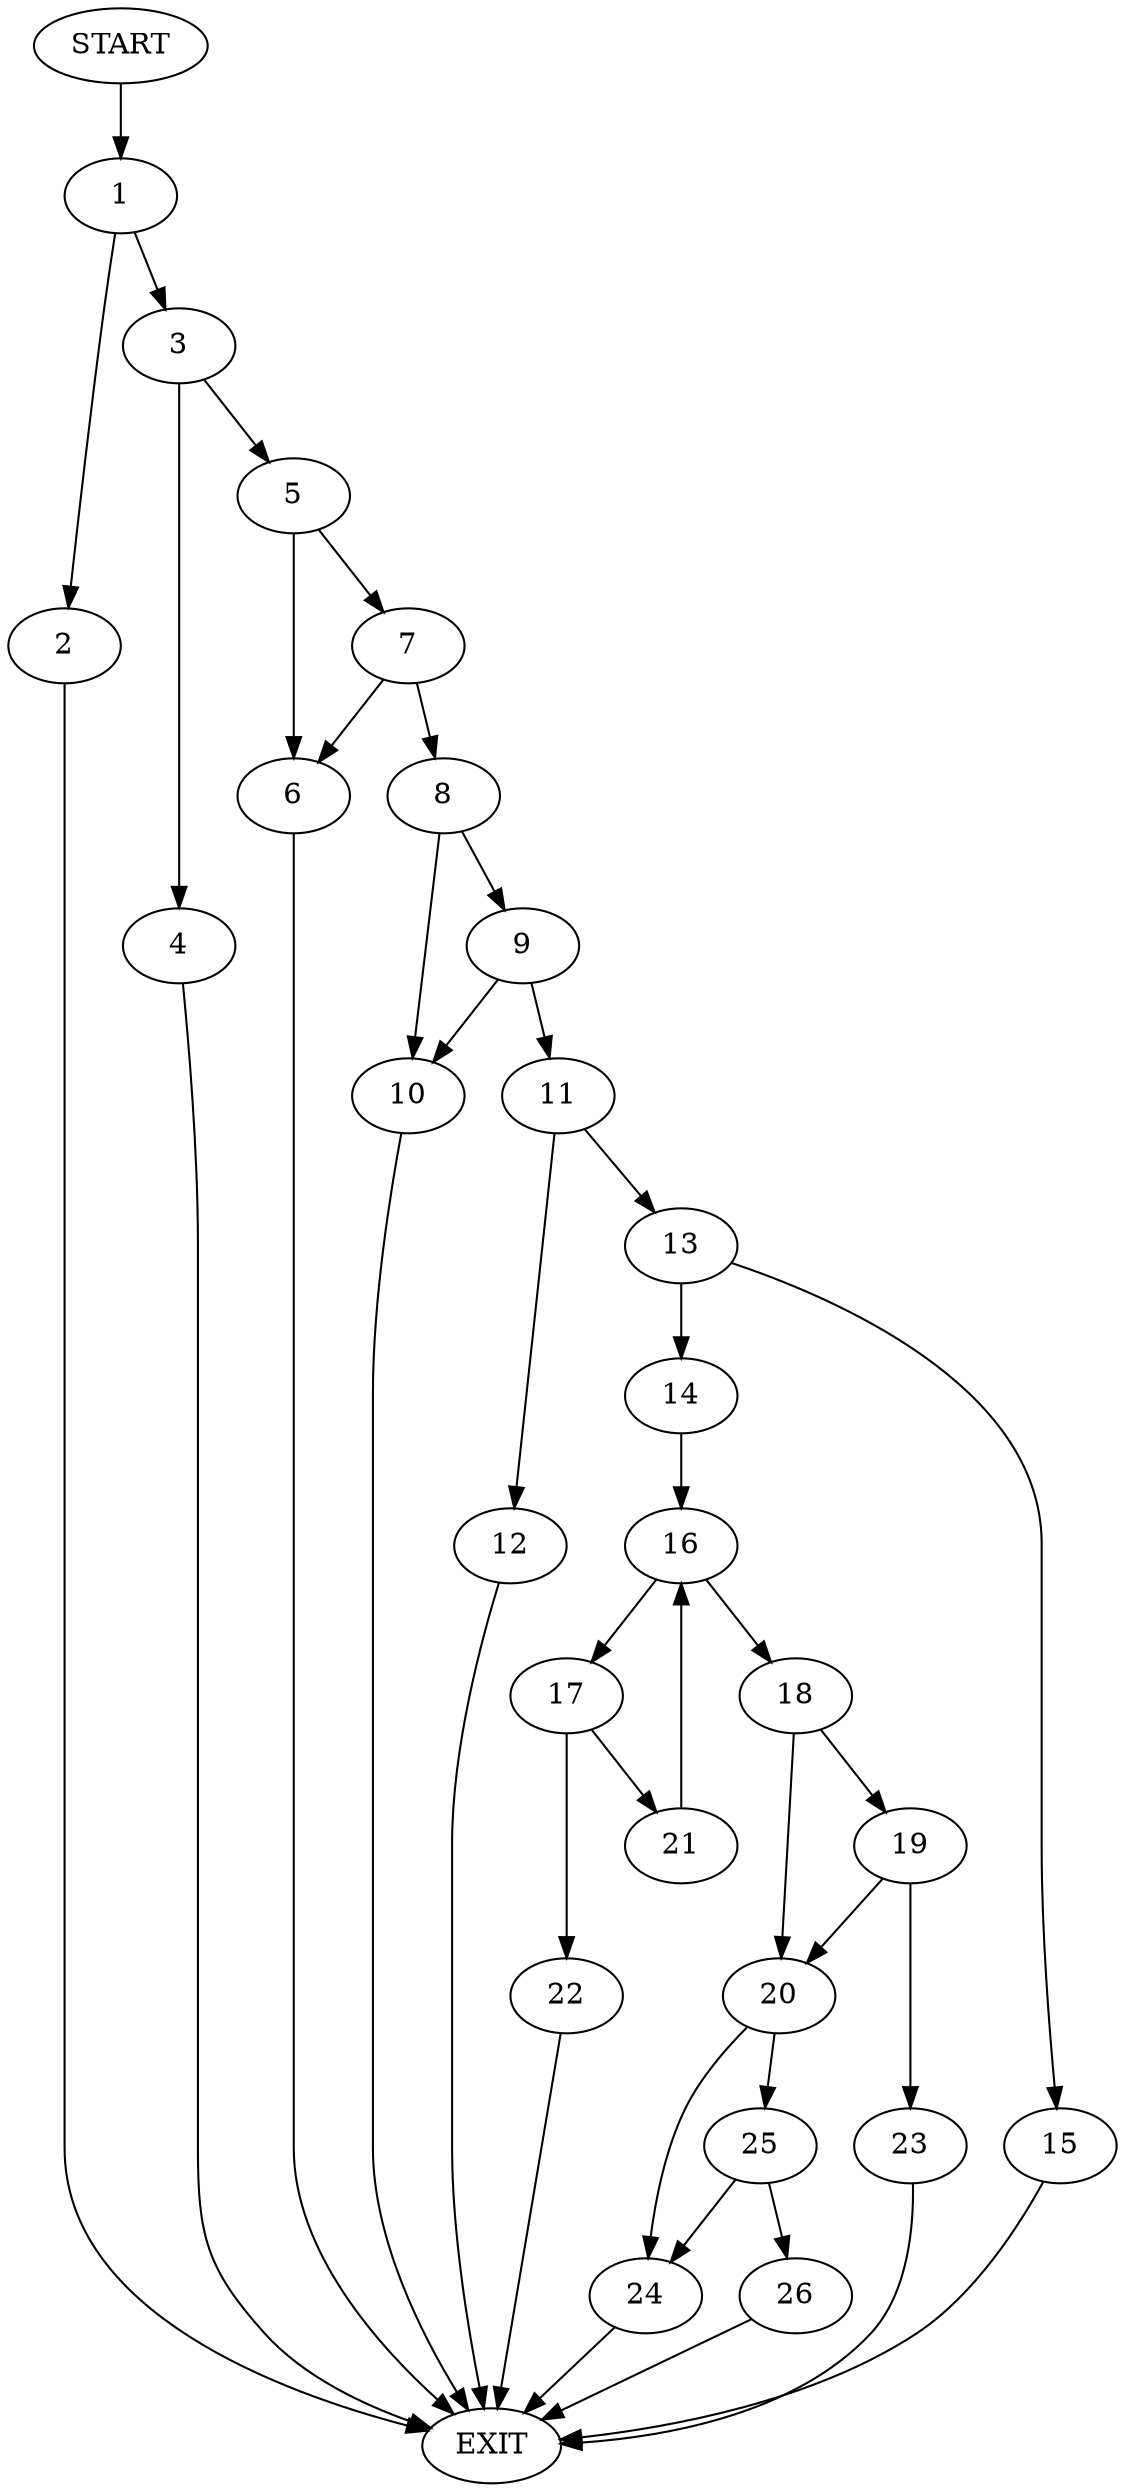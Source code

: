 digraph {
0 [label="START"]
27 [label="EXIT"]
0 -> 1
1 -> 2
1 -> 3
2 -> 27
3 -> 4
3 -> 5
4 -> 27
5 -> 6
5 -> 7
6 -> 27
7 -> 6
7 -> 8
8 -> 9
8 -> 10
10 -> 27
9 -> 11
9 -> 10
11 -> 12
11 -> 13
12 -> 27
13 -> 14
13 -> 15
15 -> 27
14 -> 16
16 -> 17
16 -> 18
18 -> 19
18 -> 20
17 -> 21
17 -> 22
21 -> 16
22 -> 27
19 -> 20
19 -> 23
20 -> 24
20 -> 25
23 -> 27
24 -> 27
25 -> 26
25 -> 24
26 -> 27
}
